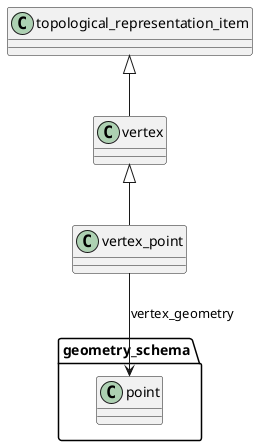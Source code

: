 @startuml

class vertex_point {
  
}

package geometry_schema {
  class point 
}

vertex -up-|> topological_representation_item
vertex_point -up-|> vertex

vertex_point --> point : vertex_geometry



@enduml